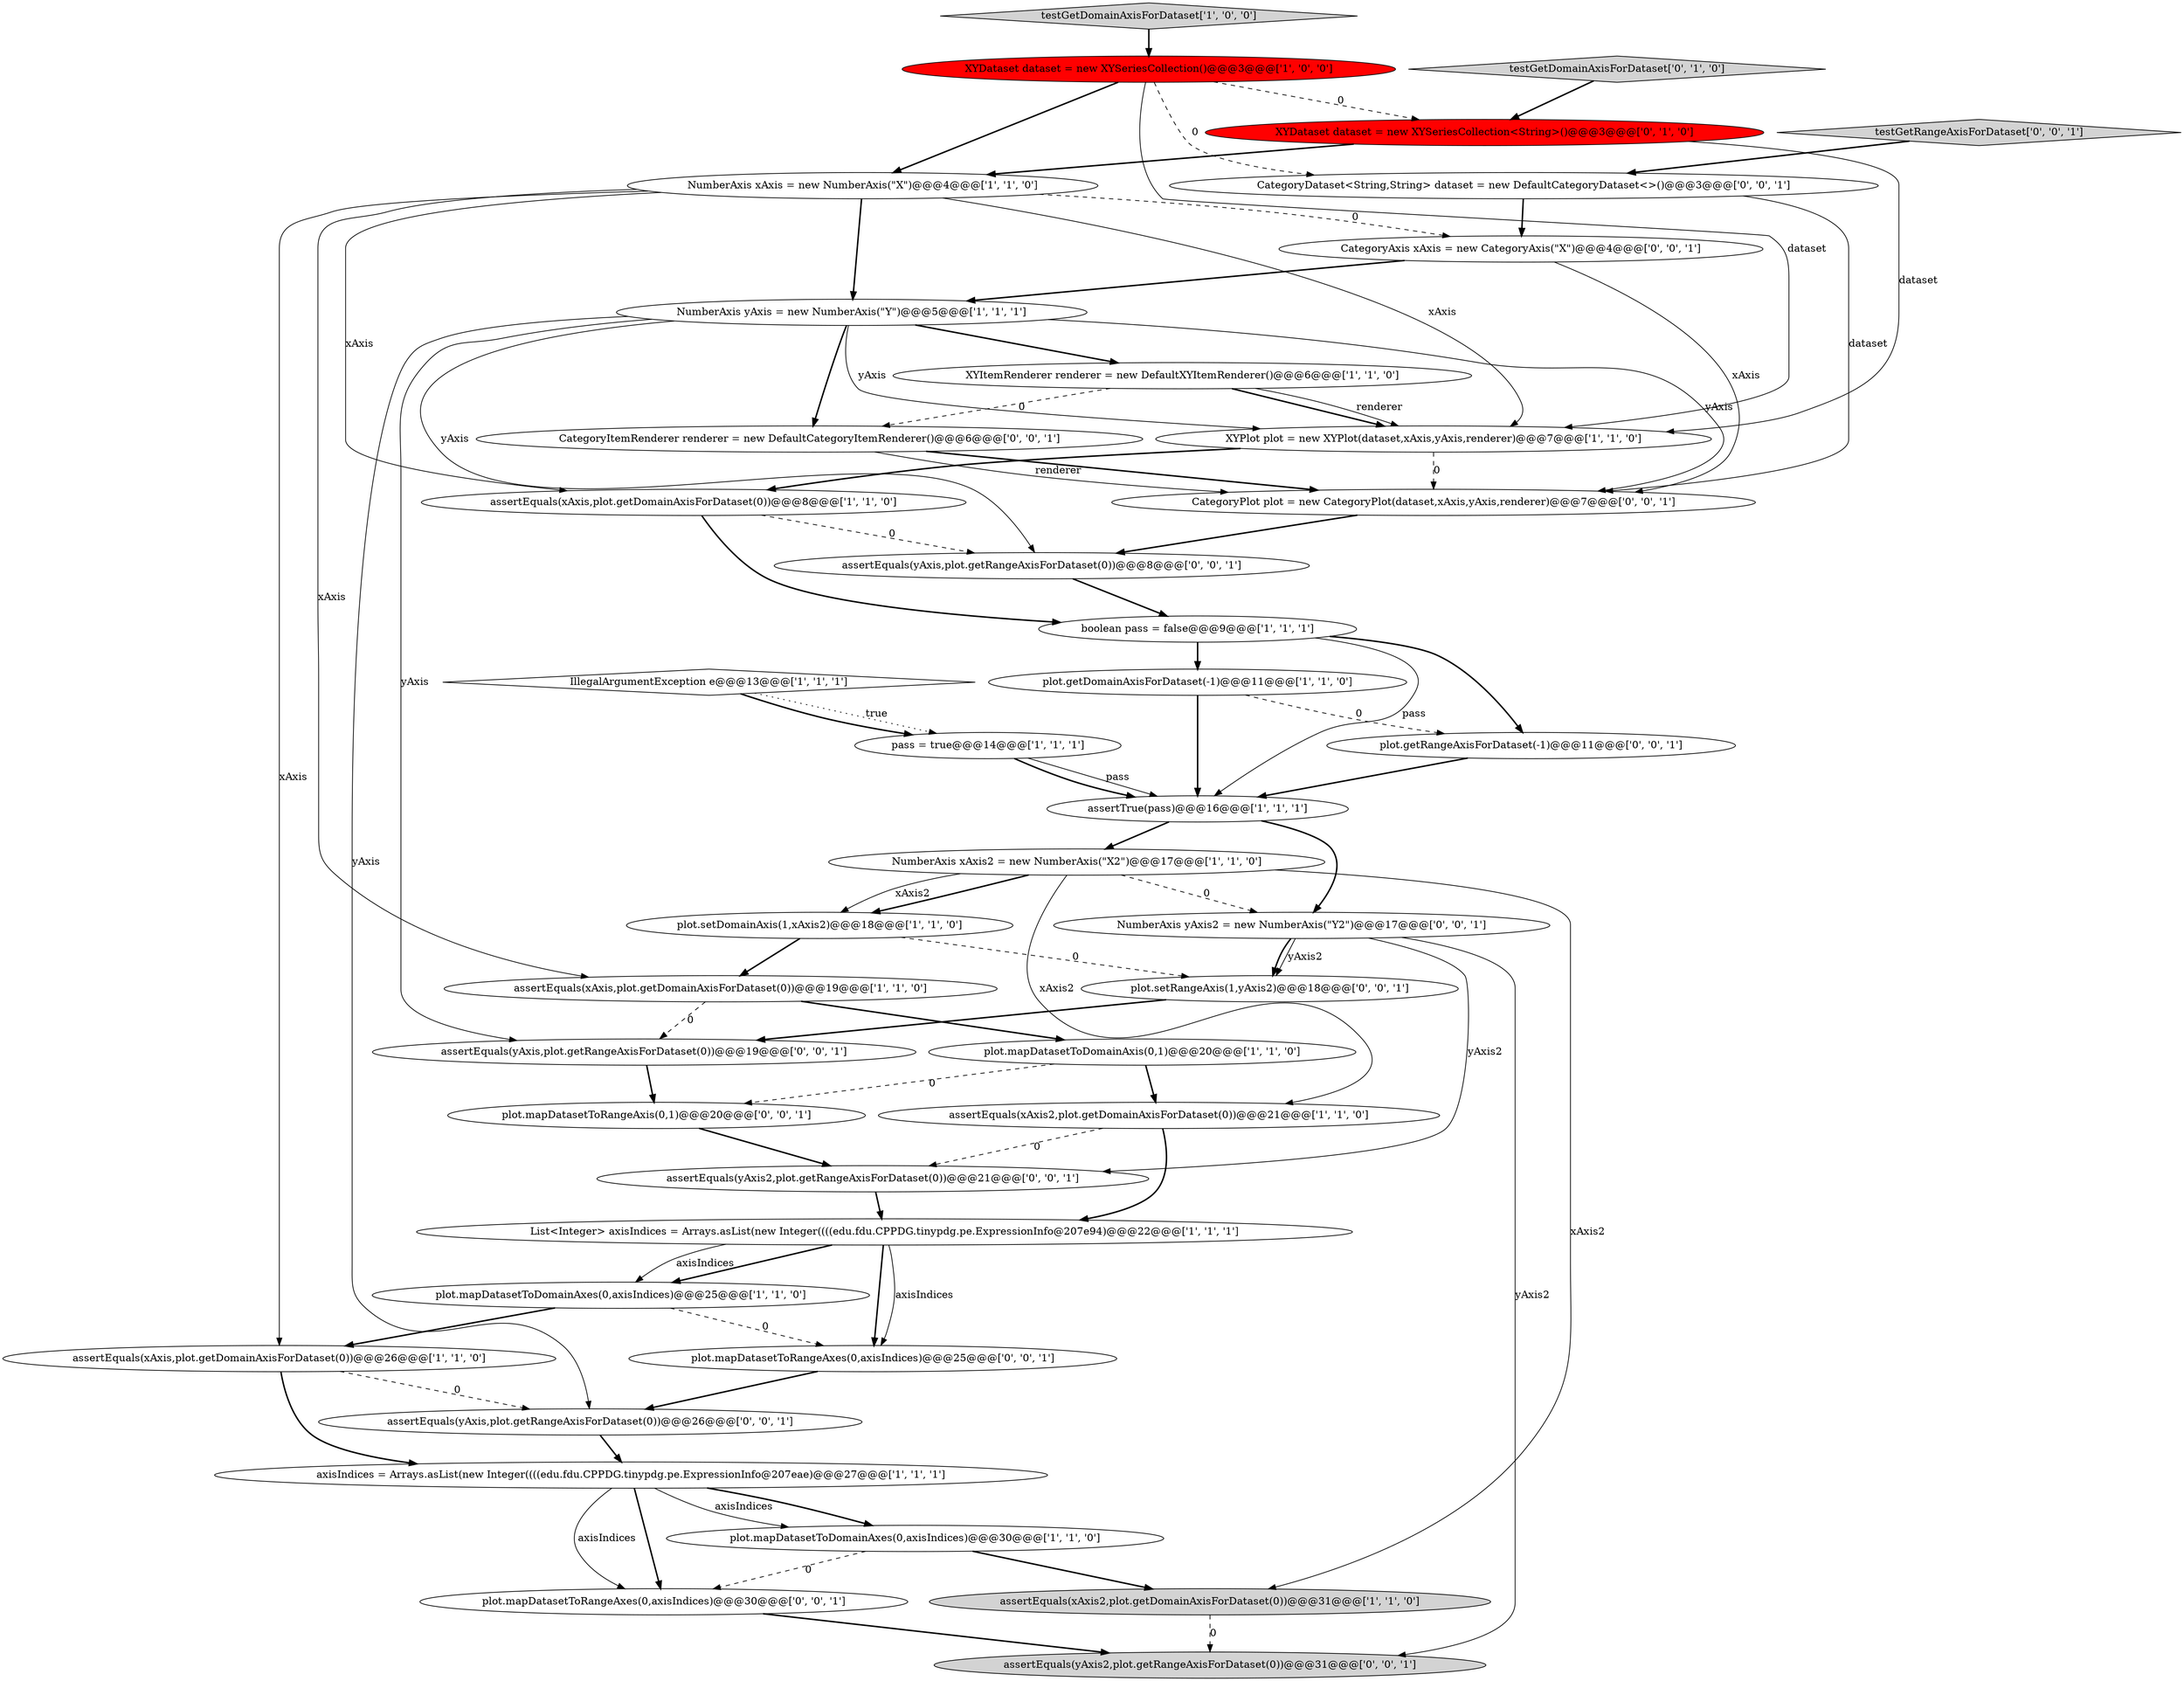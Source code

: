 digraph {
4 [style = filled, label = "plot.mapDatasetToDomainAxes(0,axisIndices)@@@30@@@['1', '1', '0']", fillcolor = white, shape = ellipse image = "AAA0AAABBB1BBB"];
27 [style = filled, label = "plot.getRangeAxisForDataset(-1)@@@11@@@['0', '0', '1']", fillcolor = white, shape = ellipse image = "AAA0AAABBB3BBB"];
22 [style = filled, label = "assertEquals(xAxis,plot.getDomainAxisForDataset(0))@@@26@@@['1', '1', '0']", fillcolor = white, shape = ellipse image = "AAA0AAABBB1BBB"];
9 [style = filled, label = "assertTrue(pass)@@@16@@@['1', '1', '1']", fillcolor = white, shape = ellipse image = "AAA0AAABBB1BBB"];
37 [style = filled, label = "CategoryDataset<String,String> dataset = new DefaultCategoryDataset<>()@@@3@@@['0', '0', '1']", fillcolor = white, shape = ellipse image = "AAA0AAABBB3BBB"];
31 [style = filled, label = "plot.setRangeAxis(1,yAxis2)@@@18@@@['0', '0', '1']", fillcolor = white, shape = ellipse image = "AAA0AAABBB3BBB"];
29 [style = filled, label = "plot.mapDatasetToRangeAxes(0,axisIndices)@@@30@@@['0', '0', '1']", fillcolor = white, shape = ellipse image = "AAA0AAABBB3BBB"];
17 [style = filled, label = "plot.setDomainAxis(1,xAxis2)@@@18@@@['1', '1', '0']", fillcolor = white, shape = ellipse image = "AAA0AAABBB1BBB"];
3 [style = filled, label = "axisIndices = Arrays.asList(new Integer((((edu.fdu.CPPDG.tinypdg.pe.ExpressionInfo@207eae)@@@27@@@['1', '1', '1']", fillcolor = white, shape = ellipse image = "AAA0AAABBB1BBB"];
38 [style = filled, label = "plot.mapDatasetToRangeAxes(0,axisIndices)@@@25@@@['0', '0', '1']", fillcolor = white, shape = ellipse image = "AAA0AAABBB3BBB"];
0 [style = filled, label = "pass = true@@@14@@@['1', '1', '1']", fillcolor = white, shape = ellipse image = "AAA0AAABBB1BBB"];
28 [style = filled, label = "testGetRangeAxisForDataset['0', '0', '1']", fillcolor = lightgray, shape = diamond image = "AAA0AAABBB3BBB"];
36 [style = filled, label = "assertEquals(yAxis,plot.getRangeAxisForDataset(0))@@@19@@@['0', '0', '1']", fillcolor = white, shape = ellipse image = "AAA0AAABBB3BBB"];
6 [style = filled, label = "IllegalArgumentException e@@@13@@@['1', '1', '1']", fillcolor = white, shape = diamond image = "AAA0AAABBB1BBB"];
23 [style = filled, label = "XYDataset dataset = new XYSeriesCollection<String>()@@@3@@@['0', '1', '0']", fillcolor = red, shape = ellipse image = "AAA1AAABBB2BBB"];
13 [style = filled, label = "List<Integer> axisIndices = Arrays.asList(new Integer((((edu.fdu.CPPDG.tinypdg.pe.ExpressionInfo@207e94)@@@22@@@['1', '1', '1']", fillcolor = white, shape = ellipse image = "AAA0AAABBB1BBB"];
26 [style = filled, label = "NumberAxis yAxis2 = new NumberAxis(\"Y2\")@@@17@@@['0', '0', '1']", fillcolor = white, shape = ellipse image = "AAA0AAABBB3BBB"];
19 [style = filled, label = "boolean pass = false@@@9@@@['1', '1', '1']", fillcolor = white, shape = ellipse image = "AAA0AAABBB1BBB"];
2 [style = filled, label = "XYPlot plot = new XYPlot(dataset,xAxis,yAxis,renderer)@@@7@@@['1', '1', '0']", fillcolor = white, shape = ellipse image = "AAA0AAABBB1BBB"];
24 [style = filled, label = "testGetDomainAxisForDataset['0', '1', '0']", fillcolor = lightgray, shape = diamond image = "AAA0AAABBB2BBB"];
1 [style = filled, label = "assertEquals(xAxis2,plot.getDomainAxisForDataset(0))@@@21@@@['1', '1', '0']", fillcolor = white, shape = ellipse image = "AAA0AAABBB1BBB"];
5 [style = filled, label = "testGetDomainAxisForDataset['1', '0', '0']", fillcolor = lightgray, shape = diamond image = "AAA0AAABBB1BBB"];
12 [style = filled, label = "plot.mapDatasetToDomainAxis(0,1)@@@20@@@['1', '1', '0']", fillcolor = white, shape = ellipse image = "AAA0AAABBB1BBB"];
21 [style = filled, label = "XYDataset dataset = new XYSeriesCollection()@@@3@@@['1', '0', '0']", fillcolor = red, shape = ellipse image = "AAA1AAABBB1BBB"];
33 [style = filled, label = "plot.mapDatasetToRangeAxis(0,1)@@@20@@@['0', '0', '1']", fillcolor = white, shape = ellipse image = "AAA0AAABBB3BBB"];
8 [style = filled, label = "NumberAxis yAxis = new NumberAxis(\"Y\")@@@5@@@['1', '1', '1']", fillcolor = white, shape = ellipse image = "AAA0AAABBB1BBB"];
20 [style = filled, label = "NumberAxis xAxis2 = new NumberAxis(\"X2\")@@@17@@@['1', '1', '0']", fillcolor = white, shape = ellipse image = "AAA0AAABBB1BBB"];
11 [style = filled, label = "XYItemRenderer renderer = new DefaultXYItemRenderer()@@@6@@@['1', '1', '0']", fillcolor = white, shape = ellipse image = "AAA0AAABBB1BBB"];
10 [style = filled, label = "assertEquals(xAxis,plot.getDomainAxisForDataset(0))@@@19@@@['1', '1', '0']", fillcolor = white, shape = ellipse image = "AAA0AAABBB1BBB"];
32 [style = filled, label = "assertEquals(yAxis,plot.getRangeAxisForDataset(0))@@@26@@@['0', '0', '1']", fillcolor = white, shape = ellipse image = "AAA0AAABBB3BBB"];
25 [style = filled, label = "CategoryItemRenderer renderer = new DefaultCategoryItemRenderer()@@@6@@@['0', '0', '1']", fillcolor = white, shape = ellipse image = "AAA0AAABBB3BBB"];
30 [style = filled, label = "assertEquals(yAxis,plot.getRangeAxisForDataset(0))@@@8@@@['0', '0', '1']", fillcolor = white, shape = ellipse image = "AAA0AAABBB3BBB"];
15 [style = filled, label = "assertEquals(xAxis2,plot.getDomainAxisForDataset(0))@@@31@@@['1', '1', '0']", fillcolor = lightgray, shape = ellipse image = "AAA0AAABBB1BBB"];
35 [style = filled, label = "assertEquals(yAxis2,plot.getRangeAxisForDataset(0))@@@31@@@['0', '0', '1']", fillcolor = lightgray, shape = ellipse image = "AAA0AAABBB3BBB"];
34 [style = filled, label = "CategoryPlot plot = new CategoryPlot(dataset,xAxis,yAxis,renderer)@@@7@@@['0', '0', '1']", fillcolor = white, shape = ellipse image = "AAA0AAABBB3BBB"];
7 [style = filled, label = "assertEquals(xAxis,plot.getDomainAxisForDataset(0))@@@8@@@['1', '1', '0']", fillcolor = white, shape = ellipse image = "AAA0AAABBB1BBB"];
39 [style = filled, label = "assertEquals(yAxis2,plot.getRangeAxisForDataset(0))@@@21@@@['0', '0', '1']", fillcolor = white, shape = ellipse image = "AAA0AAABBB3BBB"];
40 [style = filled, label = "CategoryAxis xAxis = new CategoryAxis(\"X\")@@@4@@@['0', '0', '1']", fillcolor = white, shape = ellipse image = "AAA0AAABBB3BBB"];
16 [style = filled, label = "NumberAxis xAxis = new NumberAxis(\"X\")@@@4@@@['1', '1', '0']", fillcolor = white, shape = ellipse image = "AAA0AAABBB1BBB"];
18 [style = filled, label = "plot.getDomainAxisForDataset(-1)@@@11@@@['1', '1', '0']", fillcolor = white, shape = ellipse image = "AAA0AAABBB1BBB"];
14 [style = filled, label = "plot.mapDatasetToDomainAxes(0,axisIndices)@@@25@@@['1', '1', '0']", fillcolor = white, shape = ellipse image = "AAA0AAABBB1BBB"];
25->34 [style = bold, label=""];
10->36 [style = dashed, label="0"];
27->9 [style = bold, label=""];
4->15 [style = bold, label=""];
21->37 [style = dashed, label="0"];
36->33 [style = bold, label=""];
3->4 [style = bold, label=""];
1->13 [style = bold, label=""];
9->26 [style = bold, label=""];
20->15 [style = solid, label="xAxis2"];
10->12 [style = bold, label=""];
0->9 [style = solid, label="pass"];
26->35 [style = solid, label="yAxis2"];
21->16 [style = bold, label=""];
20->17 [style = solid, label="xAxis2"];
6->0 [style = dotted, label="true"];
32->3 [style = bold, label=""];
8->11 [style = bold, label=""];
13->14 [style = bold, label=""];
19->9 [style = solid, label="pass"];
20->26 [style = dashed, label="0"];
19->18 [style = bold, label=""];
28->37 [style = bold, label=""];
16->10 [style = solid, label="xAxis"];
8->30 [style = solid, label="yAxis"];
14->22 [style = bold, label=""];
26->31 [style = solid, label="yAxis2"];
12->1 [style = bold, label=""];
38->32 [style = bold, label=""];
5->21 [style = bold, label=""];
30->19 [style = bold, label=""];
25->34 [style = solid, label="renderer"];
3->29 [style = solid, label="axisIndices"];
18->9 [style = bold, label=""];
13->14 [style = solid, label="axisIndices"];
29->35 [style = bold, label=""];
3->29 [style = bold, label=""];
16->40 [style = dashed, label="0"];
17->10 [style = bold, label=""];
1->39 [style = dashed, label="0"];
12->33 [style = dashed, label="0"];
20->1 [style = solid, label="xAxis2"];
16->8 [style = bold, label=""];
39->13 [style = bold, label=""];
18->27 [style = dashed, label="0"];
8->36 [style = solid, label="yAxis"];
31->36 [style = bold, label=""];
9->20 [style = bold, label=""];
16->7 [style = solid, label="xAxis"];
26->39 [style = solid, label="yAxis2"];
8->32 [style = solid, label="yAxis"];
15->35 [style = dashed, label="0"];
26->31 [style = bold, label=""];
8->2 [style = solid, label="yAxis"];
14->38 [style = dashed, label="0"];
11->25 [style = dashed, label="0"];
7->19 [style = bold, label=""];
24->23 [style = bold, label=""];
0->9 [style = bold, label=""];
23->16 [style = bold, label=""];
20->17 [style = bold, label=""];
23->2 [style = solid, label="dataset"];
40->34 [style = solid, label="xAxis"];
8->34 [style = solid, label="yAxis"];
3->4 [style = solid, label="axisIndices"];
22->32 [style = dashed, label="0"];
6->0 [style = bold, label=""];
17->31 [style = dashed, label="0"];
34->30 [style = bold, label=""];
11->2 [style = bold, label=""];
22->3 [style = bold, label=""];
33->39 [style = bold, label=""];
11->2 [style = solid, label="renderer"];
16->22 [style = solid, label="xAxis"];
19->27 [style = bold, label=""];
16->2 [style = solid, label="xAxis"];
7->30 [style = dashed, label="0"];
2->34 [style = dashed, label="0"];
13->38 [style = bold, label=""];
21->2 [style = solid, label="dataset"];
2->7 [style = bold, label=""];
4->29 [style = dashed, label="0"];
21->23 [style = dashed, label="0"];
37->34 [style = solid, label="dataset"];
8->25 [style = bold, label=""];
13->38 [style = solid, label="axisIndices"];
37->40 [style = bold, label=""];
40->8 [style = bold, label=""];
}
